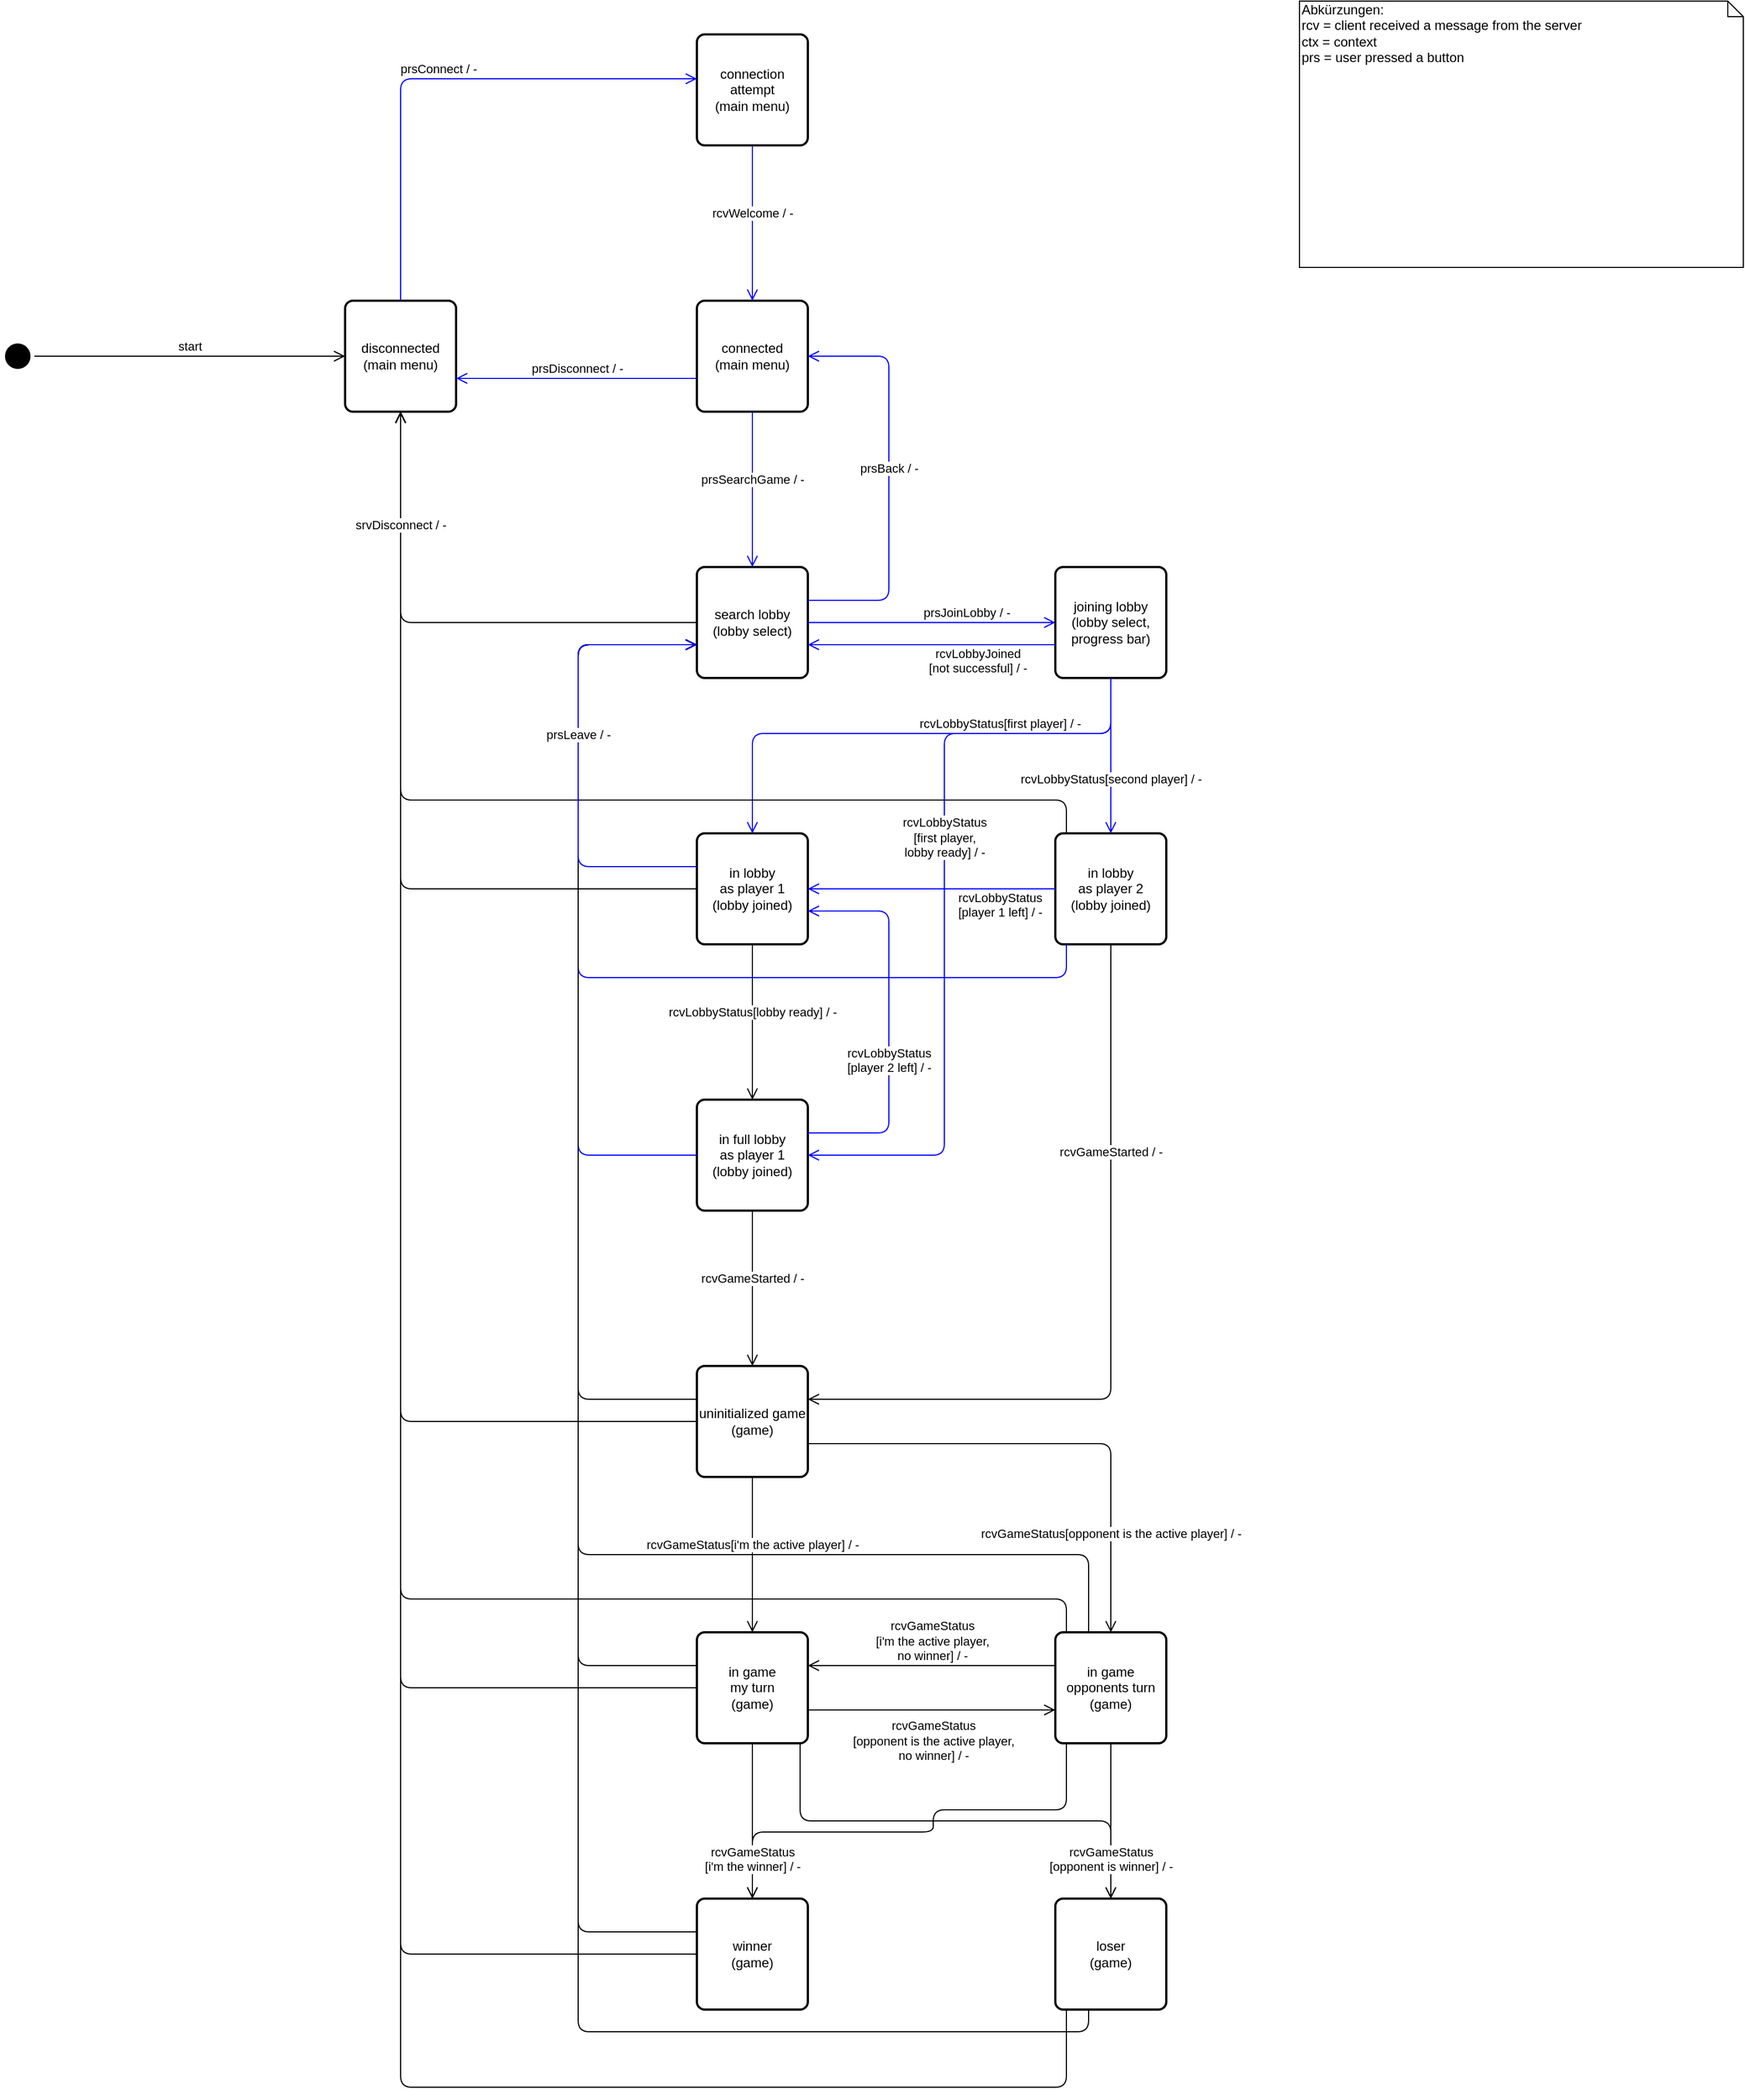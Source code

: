 <mxfile version="12.2.2" type="device" pages="1"><diagram id="jTNWPKgzUZk8H5tQ0RuP" name="Page-1"><mxGraphModel dx="660" dy="838" grid="1" gridSize="10" guides="1" tooltips="1" connect="1" arrows="1" fold="1" page="1" pageScale="1" pageWidth="1654" pageHeight="2336" math="0" shadow="0"><root><mxCell id="0"/><mxCell id="1" parent="0"/><mxCell id="OV_BSfwRaBG4XCHt2koE-43" value="" style="edgeStyle=orthogonalEdgeStyle;html=1;verticalAlign=bottom;endArrow=open;endSize=8;strokeColor=#000000;" parent="1" source="OV_BSfwRaBG4XCHt2koE-34" target="OV_BSfwRaBG4XCHt2koE-38" edge="1"><mxGeometry x="0.714" relative="1" as="geometry"><mxPoint x="727" y="1760" as="targetPoint"/><mxPoint x="727" y="1620" as="sourcePoint"/><Array as="points"><mxPoint x="1000" y="1670"/><mxPoint x="880" y="1670"/><mxPoint x="880" y="1690"/><mxPoint x="717" y="1690"/></Array><mxPoint as="offset"/></mxGeometry></mxCell><mxCell id="OV_BSfwRaBG4XCHt2koE-41" value="" style="edgeStyle=orthogonalEdgeStyle;html=1;verticalAlign=bottom;endArrow=open;endSize=8;strokeColor=#000000;" parent="1" source="OV_BSfwRaBG4XCHt2koE-20" target="OV_BSfwRaBG4XCHt2koE-39" edge="1"><mxGeometry relative="1" as="geometry"><mxPoint x="1050" y="1760" as="targetPoint"/><mxPoint x="1050" y="1620" as="sourcePoint"/><Array as="points"><mxPoint x="760" y="1680"/><mxPoint x="1040" y="1680"/></Array></mxGeometry></mxCell><mxCell id="OV_BSfwRaBG4XCHt2koE-1" value="disconnected&lt;br&gt;(main menu)" style="rounded=1;whiteSpace=wrap;html=1;absoluteArcSize=1;arcSize=14;strokeWidth=2;" parent="1" vertex="1"><mxGeometry x="350" y="310" width="100" height="100" as="geometry"/></mxCell><mxCell id="OV_BSfwRaBG4XCHt2koE-4" value="" style="ellipse;html=1;shape=startState;fillColor=#000000;strokeColor=#000000;" parent="1" vertex="1"><mxGeometry x="40" y="345" width="30" height="30" as="geometry"/></mxCell><mxCell id="OV_BSfwRaBG4XCHt2koE-5" value="start" style="edgeStyle=orthogonalEdgeStyle;html=1;verticalAlign=bottom;endArrow=open;endSize=8;strokeColor=#000000;" parent="1" source="OV_BSfwRaBG4XCHt2koE-4" target="OV_BSfwRaBG4XCHt2koE-1" edge="1"><mxGeometry relative="1" as="geometry"><mxPoint x="165" y="530" as="targetPoint"/><Array as="points"><mxPoint x="170" y="360"/><mxPoint x="170" y="360"/></Array></mxGeometry></mxCell><mxCell id="OV_BSfwRaBG4XCHt2koE-6" value="connected&lt;br&gt;(main menu)" style="rounded=1;whiteSpace=wrap;html=1;absoluteArcSize=1;arcSize=14;strokeWidth=2;" parent="1" vertex="1"><mxGeometry x="667" y="310" width="100" height="100" as="geometry"/></mxCell><mxCell id="OV_BSfwRaBG4XCHt2koE-7" value="rcvWelcome / -" style="edgeStyle=orthogonalEdgeStyle;html=1;verticalAlign=bottom;endArrow=open;endSize=8;strokeColor=#0000FF;" parent="1" source="C2RCnvS2eTij5-8htlbZ-1" target="OV_BSfwRaBG4XCHt2koE-6" edge="1"><mxGeometry relative="1" as="geometry"><mxPoint x="800" y="510" as="targetPoint"/><mxPoint x="730" y="220" as="sourcePoint"/><Array as="points"><mxPoint x="717" y="340"/></Array></mxGeometry></mxCell><mxCell id="OV_BSfwRaBG4XCHt2koE-8" value="Abkürzungen:&lt;br&gt;rcv = client received a message from the server&lt;br&gt;ctx = context&lt;br&gt;prs = user pressed a button" style="shape=note;whiteSpace=wrap;html=1;size=14;verticalAlign=top;align=left;spacingTop=-6;strokeColor=#000000;" parent="1" vertex="1"><mxGeometry x="1210" y="40" width="400" height="240" as="geometry"/></mxCell><mxCell id="OV_BSfwRaBG4XCHt2koE-9" value="prsDisconnect / -" style="edgeStyle=orthogonalEdgeStyle;html=1;verticalAlign=bottom;endArrow=open;endSize=8;strokeColor=#0000FF;" parent="1" source="OV_BSfwRaBG4XCHt2koE-6" target="OV_BSfwRaBG4XCHt2koE-1" edge="1"><mxGeometry relative="1" as="geometry"><mxPoint x="697" y="440" as="targetPoint"/><mxPoint x="490" y="440" as="sourcePoint"/><Array as="points"><mxPoint x="540" y="380"/><mxPoint x="540" y="380"/></Array></mxGeometry></mxCell><mxCell id="OV_BSfwRaBG4XCHt2koE-10" value="search lobby&lt;br&gt;(lobby select)" style="rounded=1;whiteSpace=wrap;html=1;absoluteArcSize=1;arcSize=14;strokeWidth=2;" parent="1" vertex="1"><mxGeometry x="667" y="550" width="100" height="100" as="geometry"/></mxCell><mxCell id="OV_BSfwRaBG4XCHt2koE-11" value="prsSearchGame / -" style="edgeStyle=orthogonalEdgeStyle;html=1;verticalAlign=bottom;endArrow=open;endSize=8;strokeColor=#0000FF;" parent="1" source="OV_BSfwRaBG4XCHt2koE-6" target="OV_BSfwRaBG4XCHt2koE-10" edge="1"><mxGeometry relative="1" as="geometry"><mxPoint x="450" y="450" as="targetPoint"/><mxPoint x="657" y="450" as="sourcePoint"/><Array as="points"/></mxGeometry></mxCell><mxCell id="OV_BSfwRaBG4XCHt2koE-12" value="in lobby &lt;br&gt;as player 1&lt;br&gt;(lobby joined)" style="rounded=1;whiteSpace=wrap;html=1;absoluteArcSize=1;arcSize=14;strokeWidth=2;" parent="1" vertex="1"><mxGeometry x="667" y="790" width="100" height="100" as="geometry"/></mxCell><mxCell id="OV_BSfwRaBG4XCHt2koE-13" value="prsBack / -" style="edgeStyle=orthogonalEdgeStyle;html=1;verticalAlign=bottom;endArrow=open;endSize=8;strokeColor=#0000FF;" parent="1" source="OV_BSfwRaBG4XCHt2koE-10" target="OV_BSfwRaBG4XCHt2koE-6" edge="1"><mxGeometry relative="1" as="geometry"><mxPoint x="850" y="630" as="targetPoint"/><mxPoint x="850" y="490" as="sourcePoint"/><Array as="points"><mxPoint x="840" y="580"/><mxPoint x="840" y="360"/></Array></mxGeometry></mxCell><mxCell id="OV_BSfwRaBG4XCHt2koE-16" value="rcvLobbyStatus[first player] / -" style="edgeStyle=orthogonalEdgeStyle;html=1;verticalAlign=bottom;endArrow=open;endSize=8;strokeColor=#0000FF;" parent="1" source="C2RCnvS2eTij5-8htlbZ-3" target="OV_BSfwRaBG4XCHt2koE-12" edge="1"><mxGeometry x="-0.351" relative="1" as="geometry"><mxPoint x="727" y="560" as="targetPoint"/><mxPoint x="717" y="690" as="sourcePoint"/><Array as="points"><mxPoint x="1040" y="700"/><mxPoint x="717" y="700"/></Array><mxPoint as="offset"/></mxGeometry></mxCell><mxCell id="OV_BSfwRaBG4XCHt2koE-17" value="" style="edgeStyle=orthogonalEdgeStyle;html=1;verticalAlign=bottom;endArrow=open;endSize=8;strokeColor=#000000;" parent="1" source="OV_BSfwRaBG4XCHt2koE-12" target="OV_BSfwRaBG4XCHt2koE-1" edge="1"><mxGeometry x="0.498" relative="1" as="geometry"><mxPoint x="420" y="420" as="targetPoint"/><mxPoint x="677" y="610" as="sourcePoint"/><Array as="points"><mxPoint x="400" y="840"/></Array><mxPoint as="offset"/></mxGeometry></mxCell><mxCell id="OV_BSfwRaBG4XCHt2koE-18" value="uninitialized game&lt;br&gt;(game)" style="rounded=1;whiteSpace=wrap;html=1;absoluteArcSize=1;arcSize=14;strokeWidth=2;" parent="1" vertex="1"><mxGeometry x="667" y="1270" width="100" height="100" as="geometry"/></mxCell><mxCell id="OV_BSfwRaBG4XCHt2koE-19" value="rcvGameStarted / -" style="edgeStyle=orthogonalEdgeStyle;html=1;verticalAlign=bottom;endArrow=open;endSize=8;strokeColor=#000000;" parent="1" source="OV_BSfwRaBG4XCHt2koE-31" target="OV_BSfwRaBG4XCHt2koE-18" edge="1"><mxGeometry relative="1" as="geometry"><mxPoint x="727" y="800" as="targetPoint"/><mxPoint x="717" y="1150" as="sourcePoint"/><Array as="points"/></mxGeometry></mxCell><mxCell id="OV_BSfwRaBG4XCHt2koE-20" value="in game&lt;br&gt;my turn&lt;br&gt;(game)" style="rounded=1;whiteSpace=wrap;html=1;absoluteArcSize=1;arcSize=14;strokeWidth=2;" parent="1" vertex="1"><mxGeometry x="667" y="1510" width="100" height="100" as="geometry"/></mxCell><mxCell id="OV_BSfwRaBG4XCHt2koE-21" value="rcvGameStatus[i'm the active player] / -" style="edgeStyle=orthogonalEdgeStyle;html=1;verticalAlign=bottom;endArrow=open;endSize=8;strokeColor=#000000;" parent="1" source="OV_BSfwRaBG4XCHt2koE-18" target="OV_BSfwRaBG4XCHt2koE-20" edge="1"><mxGeometry relative="1" as="geometry"><mxPoint x="570" y="1490" as="targetPoint"/><mxPoint x="570" y="1350" as="sourcePoint"/><Array as="points"/></mxGeometry></mxCell><mxCell id="OV_BSfwRaBG4XCHt2koE-22" value="" style="edgeStyle=orthogonalEdgeStyle;html=1;verticalAlign=bottom;endArrow=open;endSize=8;strokeColor=#000000;" parent="1" source="OV_BSfwRaBG4XCHt2koE-18" target="OV_BSfwRaBG4XCHt2koE-1" edge="1"><mxGeometry x="0.498" relative="1" as="geometry"><mxPoint x="420" y="420" as="targetPoint"/><mxPoint x="677" y="840" as="sourcePoint"/><Array as="points"><mxPoint x="400" y="1320"/></Array><mxPoint as="offset"/></mxGeometry></mxCell><mxCell id="OV_BSfwRaBG4XCHt2koE-23" value="" style="edgeStyle=orthogonalEdgeStyle;html=1;verticalAlign=bottom;endArrow=open;endSize=8;strokeColor=#000000;" parent="1" source="OV_BSfwRaBG4XCHt2koE-20" target="OV_BSfwRaBG4XCHt2koE-1" edge="1"><mxGeometry x="0.498" relative="1" as="geometry"><mxPoint x="420" y="420" as="targetPoint"/><mxPoint x="677" y="1090" as="sourcePoint"/><Array as="points"><mxPoint x="400" y="1560"/></Array><mxPoint as="offset"/></mxGeometry></mxCell><mxCell id="OV_BSfwRaBG4XCHt2koE-24" value="in lobby &lt;br&gt;as player 2&lt;br&gt;(lobby joined)" style="rounded=1;whiteSpace=wrap;html=1;absoluteArcSize=1;arcSize=14;strokeWidth=2;" parent="1" vertex="1"><mxGeometry x="990" y="790" width="100" height="100" as="geometry"/></mxCell><mxCell id="OV_BSfwRaBG4XCHt2koE-25" value="rcvLobbyStatus[second player] / -" style="edgeStyle=orthogonalEdgeStyle;html=1;verticalAlign=bottom;endArrow=open;endSize=8;strokeColor=#0000FF;" parent="1" source="C2RCnvS2eTij5-8htlbZ-3" target="OV_BSfwRaBG4XCHt2koE-24" edge="1"><mxGeometry x="0.429" relative="1" as="geometry"><mxPoint x="727" y="800" as="targetPoint"/><mxPoint x="1410" y="690" as="sourcePoint"/><Array as="points"/><mxPoint as="offset"/></mxGeometry></mxCell><mxCell id="OV_BSfwRaBG4XCHt2koE-28" value="rcvLobbyStatus&lt;br&gt;[player 1 left] / -" style="edgeStyle=orthogonalEdgeStyle;html=1;verticalAlign=bottom;endArrow=open;endSize=8;strokeColor=#0000FF;" parent="1" source="OV_BSfwRaBG4XCHt2koE-24" target="OV_BSfwRaBG4XCHt2koE-12" edge="1"><mxGeometry x="-0.552" y="30" relative="1" as="geometry"><mxPoint x="970" y="800" as="targetPoint"/><mxPoint x="777" y="610" as="sourcePoint"/><Array as="points"><mxPoint x="970" y="840"/></Array><mxPoint as="offset"/></mxGeometry></mxCell><mxCell id="OV_BSfwRaBG4XCHt2koE-30" value="rcvGameStarted / -" style="edgeStyle=orthogonalEdgeStyle;html=1;verticalAlign=bottom;endArrow=open;endSize=8;strokeColor=#000000;" parent="1" source="OV_BSfwRaBG4XCHt2koE-24" target="OV_BSfwRaBG4XCHt2koE-18" edge="1"><mxGeometry x="-0.426" relative="1" as="geometry"><mxPoint x="970" y="800" as="targetPoint"/><mxPoint x="777" y="610" as="sourcePoint"/><Array as="points"><mxPoint x="1040" y="1300"/></Array><mxPoint as="offset"/></mxGeometry></mxCell><mxCell id="OV_BSfwRaBG4XCHt2koE-31" value="in full lobby&lt;br&gt;as player 1&lt;br&gt;(lobby joined)" style="rounded=1;whiteSpace=wrap;html=1;absoluteArcSize=1;arcSize=14;strokeWidth=2;" parent="1" vertex="1"><mxGeometry x="667" y="1030" width="100" height="100" as="geometry"/></mxCell><mxCell id="OV_BSfwRaBG4XCHt2koE-32" value="rcvLobbyStatus[lobby ready] / -" style="edgeStyle=orthogonalEdgeStyle;html=1;verticalAlign=bottom;endArrow=open;endSize=8;strokeColor=#000000;" parent="1" source="OV_BSfwRaBG4XCHt2koE-12" target="OV_BSfwRaBG4XCHt2koE-31" edge="1"><mxGeometry relative="1" as="geometry"><mxPoint x="727" y="1280" as="targetPoint"/><mxPoint x="727" y="1140" as="sourcePoint"/><Array as="points"/></mxGeometry></mxCell><mxCell id="OV_BSfwRaBG4XCHt2koE-33" value="rcvLobbyStatus&lt;br&gt;[player 2 left] / -" style="edgeStyle=orthogonalEdgeStyle;html=1;verticalAlign=bottom;endArrow=open;endSize=8;strokeColor=#0000FF;" parent="1" source="OV_BSfwRaBG4XCHt2koE-31" target="OV_BSfwRaBG4XCHt2koE-12" edge="1"><mxGeometry x="-0.578" y="50" relative="1" as="geometry"><mxPoint x="727" y="1040" as="targetPoint"/><mxPoint x="727" y="900" as="sourcePoint"/><Array as="points"><mxPoint x="840" y="1060"/><mxPoint x="840" y="860"/></Array><mxPoint x="50" y="-50" as="offset"/></mxGeometry></mxCell><mxCell id="OV_BSfwRaBG4XCHt2koE-34" value="in game&lt;br&gt;opponents turn&lt;br&gt;(game)" style="rounded=1;whiteSpace=wrap;html=1;absoluteArcSize=1;arcSize=14;strokeWidth=2;" parent="1" vertex="1"><mxGeometry x="990" y="1510" width="100" height="100" as="geometry"/></mxCell><mxCell id="OV_BSfwRaBG4XCHt2koE-35" value="rcvGameStatus[opponent is the active player] / -" style="edgeStyle=orthogonalEdgeStyle;html=1;verticalAlign=bottom;endArrow=open;endSize=8;strokeColor=#000000;" parent="1" source="OV_BSfwRaBG4XCHt2koE-18" target="OV_BSfwRaBG4XCHt2koE-34" edge="1"><mxGeometry x="0.639" relative="1" as="geometry"><mxPoint x="727" y="1520" as="targetPoint"/><mxPoint x="727" y="1380" as="sourcePoint"/><Array as="points"><mxPoint x="1040" y="1340"/></Array><mxPoint as="offset"/></mxGeometry></mxCell><mxCell id="OV_BSfwRaBG4XCHt2koE-36" value="rcvGameStatus&lt;br&gt;[i'm the active player,&lt;br&gt;no winner] / -" style="edgeStyle=orthogonalEdgeStyle;html=1;verticalAlign=bottom;endArrow=open;endSize=8;strokeColor=#000000;" parent="1" source="OV_BSfwRaBG4XCHt2koE-34" target="OV_BSfwRaBG4XCHt2koE-20" edge="1"><mxGeometry relative="1" as="geometry"><mxPoint x="727" y="1520" as="targetPoint"/><mxPoint x="727" y="1380" as="sourcePoint"/><Array as="points"><mxPoint x="880" y="1540"/><mxPoint x="880" y="1540"/></Array></mxGeometry></mxCell><mxCell id="OV_BSfwRaBG4XCHt2koE-37" value="rcvGameStatus&lt;br&gt;[opponent is the active player,&lt;br&gt;no winner] / -" style="edgeStyle=orthogonalEdgeStyle;html=1;verticalAlign=bottom;endArrow=open;endSize=8;strokeColor=#000000;" parent="1" source="OV_BSfwRaBG4XCHt2koE-20" target="OV_BSfwRaBG4XCHt2koE-34" edge="1"><mxGeometry x="0.015" y="-50" relative="1" as="geometry"><mxPoint x="1050" y="1520" as="targetPoint"/><mxPoint x="777" y="1350" as="sourcePoint"/><Array as="points"><mxPoint x="880" y="1580"/><mxPoint x="880" y="1580"/></Array><mxPoint as="offset"/></mxGeometry></mxCell><mxCell id="OV_BSfwRaBG4XCHt2koE-38" value="winner&lt;br&gt;(game)" style="rounded=1;whiteSpace=wrap;html=1;absoluteArcSize=1;arcSize=14;strokeWidth=2;" parent="1" vertex="1"><mxGeometry x="667" y="1750" width="100" height="100" as="geometry"/></mxCell><mxCell id="OV_BSfwRaBG4XCHt2koE-39" value="loser&lt;br&gt;(game)" style="rounded=1;whiteSpace=wrap;html=1;absoluteArcSize=1;arcSize=14;strokeWidth=2;" parent="1" vertex="1"><mxGeometry x="990" y="1750" width="100" height="100" as="geometry"/></mxCell><mxCell id="OV_BSfwRaBG4XCHt2koE-40" value="rcvGameStatus&lt;br&gt;[opponent is winner] / -" style="edgeStyle=orthogonalEdgeStyle;html=1;verticalAlign=bottom;endArrow=open;endSize=8;strokeColor=#000000;" parent="1" source="OV_BSfwRaBG4XCHt2koE-34" target="OV_BSfwRaBG4XCHt2koE-39" edge="1"><mxGeometry x="0.714" relative="1" as="geometry"><mxPoint x="777.0" y="1549.588" as="targetPoint"/><mxPoint x="1000" y="1549.588" as="sourcePoint"/><Array as="points"/><mxPoint as="offset"/></mxGeometry></mxCell><mxCell id="OV_BSfwRaBG4XCHt2koE-42" value="rcvGameStatus&lt;br&gt;[i'm the winner] / -" style="edgeStyle=orthogonalEdgeStyle;html=1;verticalAlign=bottom;endArrow=open;endSize=8;strokeColor=#000000;" parent="1" source="OV_BSfwRaBG4XCHt2koE-20" target="OV_BSfwRaBG4XCHt2koE-38" edge="1"><mxGeometry x="0.714" relative="1" as="geometry"><mxPoint x="1050" y="1760" as="targetPoint"/><mxPoint x="1050" y="1620" as="sourcePoint"/><Array as="points"/><mxPoint as="offset"/></mxGeometry></mxCell><mxCell id="OV_BSfwRaBG4XCHt2koE-45" value="" style="edgeStyle=orthogonalEdgeStyle;html=1;verticalAlign=bottom;endArrow=open;endSize=8;strokeColor=#000000;" parent="1" source="OV_BSfwRaBG4XCHt2koE-38" target="OV_BSfwRaBG4XCHt2koE-1" edge="1"><mxGeometry x="0.498" relative="1" as="geometry"><mxPoint x="410.471" y="420" as="targetPoint"/><mxPoint x="677" y="1569.588" as="sourcePoint"/><Array as="points"><mxPoint x="400" y="1800"/></Array><mxPoint as="offset"/></mxGeometry></mxCell><mxCell id="OV_BSfwRaBG4XCHt2koE-46" value="" style="edgeStyle=orthogonalEdgeStyle;html=1;verticalAlign=bottom;endArrow=open;endSize=8;strokeColor=#000000;" parent="1" source="OV_BSfwRaBG4XCHt2koE-39" target="OV_BSfwRaBG4XCHt2koE-1" edge="1"><mxGeometry x="0.498" relative="1" as="geometry"><mxPoint x="410.471" y="420" as="targetPoint"/><mxPoint x="677" y="1809.588" as="sourcePoint"/><Array as="points"><mxPoint x="1000" y="1920"/><mxPoint x="400" y="1920"/></Array><mxPoint as="offset"/></mxGeometry></mxCell><mxCell id="OV_BSfwRaBG4XCHt2koE-47" value="" style="edgeStyle=orthogonalEdgeStyle;html=1;verticalAlign=bottom;endArrow=open;endSize=8;strokeColor=#000000;" parent="1" source="OV_BSfwRaBG4XCHt2koE-34" target="OV_BSfwRaBG4XCHt2koE-1" edge="1"><mxGeometry x="0.498" relative="1" as="geometry"><mxPoint x="410.471" y="420" as="targetPoint"/><mxPoint x="1010.471" y="1860" as="sourcePoint"/><Array as="points"><mxPoint x="1000" y="1480"/><mxPoint x="400" y="1480"/></Array><mxPoint as="offset"/></mxGeometry></mxCell><mxCell id="OV_BSfwRaBG4XCHt2koE-48" value="" style="edgeStyle=orthogonalEdgeStyle;html=1;verticalAlign=bottom;endArrow=open;endSize=8;strokeColor=#000000;" parent="1" source="OV_BSfwRaBG4XCHt2koE-24" target="OV_BSfwRaBG4XCHt2koE-1" edge="1"><mxGeometry x="0.498" relative="1" as="geometry"><mxPoint x="409.667" y="420" as="targetPoint"/><mxPoint x="677" y="850" as="sourcePoint"/><Array as="points"><mxPoint x="1000" y="760"/><mxPoint x="400" y="760"/></Array><mxPoint as="offset"/></mxGeometry></mxCell><mxCell id="OV_BSfwRaBG4XCHt2koE-50" value="" style="edgeStyle=orthogonalEdgeStyle;html=1;verticalAlign=bottom;endArrow=open;endSize=8;strokeColor=#000000;" parent="1" source="OV_BSfwRaBG4XCHt2koE-18" target="OV_BSfwRaBG4XCHt2koE-10" edge="1"><mxGeometry x="0.604" relative="1" as="geometry"><mxPoint x="777.0" y="1309.588" as="targetPoint"/><mxPoint x="1050.471" y="900" as="sourcePoint"/><Array as="points"><mxPoint x="560" y="1300"/><mxPoint x="560" y="620"/></Array><mxPoint as="offset"/></mxGeometry></mxCell><mxCell id="OV_BSfwRaBG4XCHt2koE-52" value="" style="edgeStyle=orthogonalEdgeStyle;html=1;verticalAlign=bottom;endArrow=open;endSize=8;strokeColor=#0000FF;" parent="1" source="OV_BSfwRaBG4XCHt2koE-24" target="OV_BSfwRaBG4XCHt2koE-10" edge="1"><mxGeometry x="0.048" relative="1" as="geometry"><mxPoint x="617" y="790" as="targetPoint"/><mxPoint x="617" y="990" as="sourcePoint"/><Array as="points"><mxPoint x="1000" y="920"/><mxPoint x="560" y="920"/><mxPoint x="560" y="620"/></Array><mxPoint as="offset"/></mxGeometry></mxCell><mxCell id="OV_BSfwRaBG4XCHt2koE-53" value="" style="edgeStyle=orthogonalEdgeStyle;html=1;verticalAlign=bottom;endArrow=open;endSize=8;strokeColor=#0000FF;" parent="1" source="OV_BSfwRaBG4XCHt2koE-31" target="OV_BSfwRaBG4XCHt2koE-10" edge="1"><mxGeometry x="0.048" relative="1" as="geometry"><mxPoint x="677" y="630" as="targetPoint"/><mxPoint x="677" y="830" as="sourcePoint"/><Array as="points"><mxPoint x="560" y="1080"/><mxPoint x="560" y="620"/></Array><mxPoint as="offset"/></mxGeometry></mxCell><mxCell id="OV_BSfwRaBG4XCHt2koE-14" value="srvDisconnect / -" style="edgeStyle=orthogonalEdgeStyle;html=1;verticalAlign=bottom;endArrow=open;endSize=8;strokeColor=#000000;" parent="1" source="OV_BSfwRaBG4XCHt2koE-10" target="OV_BSfwRaBG4XCHt2koE-1" edge="1"><mxGeometry x="0.169" y="-80" relative="1" as="geometry"><mxPoint x="727" y="560" as="targetPoint"/><mxPoint x="727" y="420" as="sourcePoint"/><Array as="points"/><mxPoint x="-80" y="-79" as="offset"/></mxGeometry></mxCell><mxCell id="OV_BSfwRaBG4XCHt2koE-54" value="" style="edgeStyle=orthogonalEdgeStyle;html=1;verticalAlign=bottom;endArrow=open;endSize=8;strokeColor=#000000;" parent="1" source="OV_BSfwRaBG4XCHt2koE-20" target="OV_BSfwRaBG4XCHt2koE-10" edge="1"><mxGeometry x="0.048" relative="1" as="geometry"><mxPoint x="677" y="630" as="targetPoint"/><mxPoint x="677" y="830" as="sourcePoint"/><Array as="points"><mxPoint x="560" y="1540"/><mxPoint x="560" y="620"/></Array><mxPoint as="offset"/></mxGeometry></mxCell><mxCell id="OV_BSfwRaBG4XCHt2koE-55" value="" style="edgeStyle=orthogonalEdgeStyle;html=1;verticalAlign=bottom;endArrow=open;endSize=8;strokeColor=#000000;" parent="1" source="OV_BSfwRaBG4XCHt2koE-34" target="OV_BSfwRaBG4XCHt2koE-10" edge="1"><mxGeometry x="0.048" relative="1" as="geometry"><mxPoint x="677" y="630" as="targetPoint"/><mxPoint x="677" y="830" as="sourcePoint"/><Array as="points"><mxPoint x="1020" y="1440"/><mxPoint x="560" y="1440"/><mxPoint x="560" y="620"/></Array><mxPoint as="offset"/></mxGeometry></mxCell><mxCell id="OV_BSfwRaBG4XCHt2koE-56" value="" style="edgeStyle=orthogonalEdgeStyle;html=1;verticalAlign=bottom;endArrow=open;endSize=8;strokeColor=#000000;" parent="1" source="OV_BSfwRaBG4XCHt2koE-38" target="OV_BSfwRaBG4XCHt2koE-10" edge="1"><mxGeometry x="0.048" relative="1" as="geometry"><mxPoint x="677" y="630" as="targetPoint"/><mxPoint x="677" y="830" as="sourcePoint"/><Array as="points"><mxPoint x="560" y="1780"/><mxPoint x="560" y="620"/></Array><mxPoint as="offset"/></mxGeometry></mxCell><mxCell id="OV_BSfwRaBG4XCHt2koE-57" value="" style="edgeStyle=orthogonalEdgeStyle;html=1;verticalAlign=bottom;endArrow=open;endSize=8;strokeColor=#000000;" parent="1" source="OV_BSfwRaBG4XCHt2koE-39" target="OV_BSfwRaBG4XCHt2koE-10" edge="1"><mxGeometry x="0.048" relative="1" as="geometry"><mxPoint x="677" y="630" as="targetPoint"/><mxPoint x="677" y="1790" as="sourcePoint"/><Array as="points"><mxPoint x="1020" y="1870"/><mxPoint x="560" y="1870"/><mxPoint x="560" y="620"/></Array><mxPoint as="offset"/></mxGeometry></mxCell><mxCell id="OV_BSfwRaBG4XCHt2koE-51" value="prsLeave / -" style="edgeStyle=orthogonalEdgeStyle;html=1;verticalAlign=bottom;endArrow=open;endSize=8;strokeColor=#0000FF;" parent="1" source="OV_BSfwRaBG4XCHt2koE-12" target="OV_BSfwRaBG4XCHt2koE-10" edge="1"><mxGeometry x="0.048" relative="1" as="geometry"><mxPoint x="677" y="629.588" as="targetPoint"/><mxPoint x="677" y="1309.588" as="sourcePoint"/><Array as="points"><mxPoint x="560" y="820"/><mxPoint x="560" y="620"/></Array><mxPoint as="offset"/></mxGeometry></mxCell><mxCell id="C2RCnvS2eTij5-8htlbZ-1" value="connection attempt&lt;br&gt;(main menu)" style="rounded=1;whiteSpace=wrap;html=1;absoluteArcSize=1;arcSize=14;strokeWidth=2;" vertex="1" parent="1"><mxGeometry x="667" y="70" width="100" height="100" as="geometry"/></mxCell><mxCell id="C2RCnvS2eTij5-8htlbZ-2" value="prsConnect / -" style="edgeStyle=orthogonalEdgeStyle;html=1;verticalAlign=bottom;endArrow=open;endSize=8;strokeColor=#0000FF;" edge="1" parent="1" source="OV_BSfwRaBG4XCHt2koE-1" target="C2RCnvS2eTij5-8htlbZ-1"><mxGeometry relative="1" as="geometry"><mxPoint x="727" y="320" as="targetPoint"/><mxPoint x="727" y="180" as="sourcePoint"/><Array as="points"><mxPoint x="400" y="110"/></Array></mxGeometry></mxCell><mxCell id="C2RCnvS2eTij5-8htlbZ-3" value="joining lobby&lt;br&gt;(lobby select,&lt;br&gt;progress bar)" style="rounded=1;whiteSpace=wrap;html=1;absoluteArcSize=1;arcSize=14;strokeWidth=2;" vertex="1" parent="1"><mxGeometry x="990" y="550" width="100" height="100" as="geometry"/></mxCell><mxCell id="C2RCnvS2eTij5-8htlbZ-4" value="prsJoinLobby / -" style="edgeStyle=orthogonalEdgeStyle;html=1;verticalAlign=bottom;endArrow=open;endSize=8;strokeColor=#0000FF;" edge="1" parent="1" source="OV_BSfwRaBG4XCHt2koE-10" target="C2RCnvS2eTij5-8htlbZ-3"><mxGeometry x="0.282" relative="1" as="geometry"><mxPoint x="777" y="850" as="targetPoint"/><mxPoint x="1000" y="850" as="sourcePoint"/><Array as="points"><mxPoint x="1000" y="600"/><mxPoint x="1000" y="600"/></Array><mxPoint as="offset"/></mxGeometry></mxCell><mxCell id="C2RCnvS2eTij5-8htlbZ-5" value="rcvLobbyJoined&lt;br&gt;[not successful] / -" style="edgeStyle=orthogonalEdgeStyle;html=1;verticalAlign=bottom;endArrow=open;endSize=8;strokeColor=#0000FF;" edge="1" parent="1" source="C2RCnvS2eTij5-8htlbZ-3" target="OV_BSfwRaBG4XCHt2koE-10"><mxGeometry x="-0.372" y="30" relative="1" as="geometry"><mxPoint x="1050" y="800" as="targetPoint"/><mxPoint x="1050" y="660" as="sourcePoint"/><Array as="points"><mxPoint x="920" y="620"/><mxPoint x="920" y="620"/></Array><mxPoint as="offset"/></mxGeometry></mxCell><mxCell id="C2RCnvS2eTij5-8htlbZ-9" value="rcvLobbyStatus&lt;br&gt;[first player,&lt;br&gt;lobby ready] / -" style="edgeStyle=orthogonalEdgeStyle;html=1;verticalAlign=bottom;endArrow=open;endSize=8;strokeColor=#0000FF;" edge="1" parent="1" source="C2RCnvS2eTij5-8htlbZ-3" target="OV_BSfwRaBG4XCHt2koE-31"><mxGeometry x="-0.102" relative="1" as="geometry"><mxPoint x="727" y="800" as="targetPoint"/><mxPoint x="1050" y="660" as="sourcePoint"/><Array as="points"><mxPoint x="1040" y="700"/><mxPoint x="890" y="700"/><mxPoint x="890" y="1080"/></Array><mxPoint as="offset"/></mxGeometry></mxCell></root></mxGraphModel></diagram></mxfile>